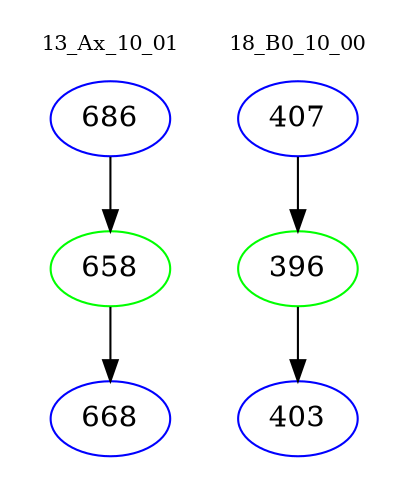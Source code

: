 digraph{
subgraph cluster_0 {
color = white
label = "13_Ax_10_01";
fontsize=10;
T0_686 [label="686", color="blue"]
T0_686 -> T0_658 [color="black"]
T0_658 [label="658", color="green"]
T0_658 -> T0_668 [color="black"]
T0_668 [label="668", color="blue"]
}
subgraph cluster_1 {
color = white
label = "18_B0_10_00";
fontsize=10;
T1_407 [label="407", color="blue"]
T1_407 -> T1_396 [color="black"]
T1_396 [label="396", color="green"]
T1_396 -> T1_403 [color="black"]
T1_403 [label="403", color="blue"]
}
}

